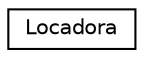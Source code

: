 digraph "Graphical Class Hierarchy"
{
 // LATEX_PDF_SIZE
  edge [fontname="Helvetica",fontsize="10",labelfontname="Helvetica",labelfontsize="10"];
  node [fontname="Helvetica",fontsize="10",shape=record];
  rankdir="LR";
  Node0 [label="Locadora",height=0.2,width=0.4,color="black", fillcolor="white", style="filled",URL="$classLocadora.html",tooltip=" "];
}

